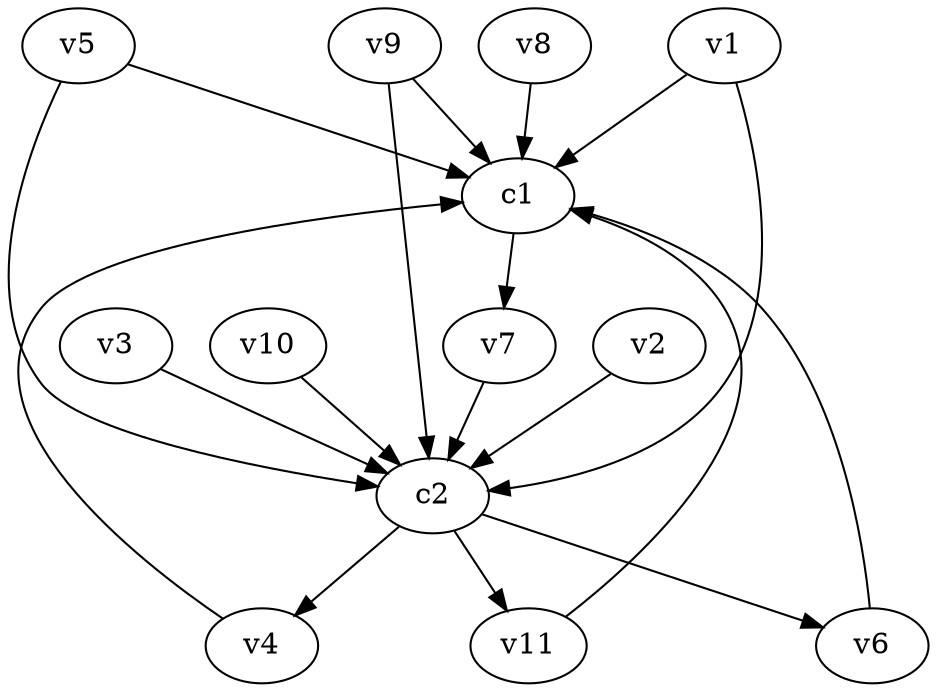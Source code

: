 strict digraph  {
c1;
c2;
v1;
v2;
v3;
v4;
v5;
v6;
v7;
v8;
v9;
v10;
v11;
c1 -> v7  [weight=1];
c2 -> v11  [weight=1];
c2 -> v6  [weight=1];
c2 -> v4  [weight=1];
v1 -> c1  [weight=1];
v1 -> c2  [weight=1];
v2 -> c2  [weight=1];
v3 -> c2  [weight=1];
v4 -> c1  [weight=1];
v5 -> c2  [weight=1];
v5 -> c1  [weight=1];
v6 -> c1  [weight=1];
v7 -> c2  [weight=1];
v8 -> c1  [weight=1];
v9 -> c1  [weight=1];
v9 -> c2  [weight=1];
v10 -> c2  [weight=1];
v11 -> c1  [weight=1];
}
